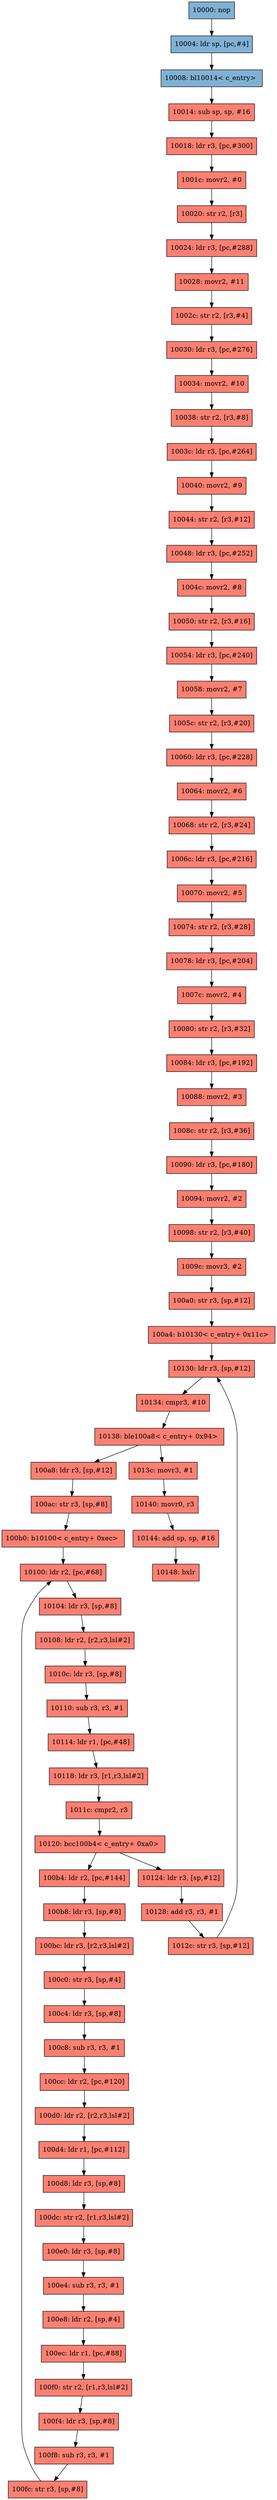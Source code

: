 digraph G {
  "1007c_C485C7" [style=filled shape=rectangle color=black fillcolor="/set312/4" label ="1007c: movr2, #4"]
  "1002c_C485C7" [style=filled shape=rectangle color=black fillcolor="/set312/4" label ="1002c: str r2, [r3,#4]"]
  "10100_C485C7" [style=filled shape=rectangle color=black fillcolor="/set312/4" label ="10100: ldr r2, [pc,#68]"]
  "10018_C485C7" [style=filled shape=rectangle color=black fillcolor="/set312/4" label ="10018: ldr r3, [pc,#300]"]
  "1003c_C485C7" [style=filled shape=rectangle color=black fillcolor="/set312/4" label ="1003c: ldr r3, [pc,#264]"]
  "1013c_C485C7" [style=filled shape=rectangle color=black fillcolor="/set312/4" label ="1013c: movr3, #1"]
  "10118_C485C7" [style=filled shape=rectangle color=black fillcolor="/set312/4" label ="10118: ldr r3, [r1,r3,lsl#2]"]
  "10148_C485C7" [style=filled shape=rectangle color=black fillcolor="/set312/4" label ="10148: bxlr"]
  "10080_C485C7" [style=filled shape=rectangle color=black fillcolor="/set312/4" label ="10080: str r2, [r3,#32]"]
  "10024_C485C7" [style=filled shape=rectangle color=black fillcolor="/set312/4" label ="10024: ldr r3, [pc,#288]"]
  "100ec_C485C7" [style=filled shape=rectangle color=black fillcolor="/set312/4" label ="100ec: ldr r1, [pc,#88]"]
  "100d4_C485C7" [style=filled shape=rectangle color=black fillcolor="/set312/4" label ="100d4: ldr r1, [pc,#112]"]
  "10098_C485C7" [style=filled shape=rectangle color=black fillcolor="/set312/4" label ="10098: str r2, [r3,#40]"]
  "1008c_C485C7" [style=filled shape=rectangle color=black fillcolor="/set312/4" label ="1008c: str r2, [r3,#36]"]
  "1006c_C485C7" [style=filled shape=rectangle color=black fillcolor="/set312/4" label ="1006c: ldr r3, [pc,#216]"]
  "10060_C485C7" [style=filled shape=rectangle color=black fillcolor="/set312/4" label ="10060: ldr r3, [pc,#228]"]
  "100f8_C485C7" [style=filled shape=rectangle color=black fillcolor="/set312/4" label ="100f8: sub r3, r3, #1"]
  "100ac_C485C7" [style=filled shape=rectangle color=black fillcolor="/set312/4" label ="100ac: str r3, [sp,#8]"]
  "10048_C485C7" [style=filled shape=rectangle color=black fillcolor="/set312/4" label ="10048: ldr r3, [pc,#252]"]
  "100b8_C485C7" [style=filled shape=rectangle color=black fillcolor="/set312/4" label ="100b8: ldr r3, [sp,#8]"]
  "10030_C485C7" [style=filled shape=rectangle color=black fillcolor="/set312/4" label ="10030: ldr r3, [pc,#276]"]
  "10054_C485C7" [style=filled shape=rectangle color=black fillcolor="/set312/4" label ="10054: ldr r3, [pc,#240]"]
  "10128_C485C7" [style=filled shape=rectangle color=black fillcolor="/set312/4" label ="10128: add r3, r3, #1"]
  "1001c_C485C7" [style=filled shape=rectangle color=black fillcolor="/set312/4" label ="1001c: movr2, #0"]
  "100dc_C485C7" [style=filled shape=rectangle color=black fillcolor="/set312/4" label ="100dc: str r2, [r1,r3,lsl#2]"]
  "10050_C485C7" [style=filled shape=rectangle color=black fillcolor="/set312/4" label ="10050: str r2, [r3,#16]"]
  "10014_C485C7" [style=filled shape=rectangle color=black fillcolor="/set312/4" label ="10014: sub sp, sp, #16"]
  "100cc_C485C7" [style=filled shape=rectangle color=black fillcolor="/set312/4" label ="100cc: ldr r2, [pc,#120]"]
  "10114_C485C7" [style=filled shape=rectangle color=black fillcolor="/set312/4" label ="10114: ldr r1, [pc,#48]"]
  "1012c_C485C7" [style=filled shape=rectangle color=black fillcolor="/set312/4" label ="1012c: str r3, [sp,#12]"]
  "1009c_C485C7" [style=filled shape=rectangle color=black fillcolor="/set312/4" label ="1009c: movr3, #2"]
  "100fc_C485C7" [style=filled shape=rectangle color=black fillcolor="/set312/4" label ="100fc: str r3, [sp,#8]"]
  "100e4_C485C7" [style=filled shape=rectangle color=black fillcolor="/set312/4" label ="100e4: sub r3, r3, #1"]
  "10034_C485C7" [style=filled shape=rectangle color=black fillcolor="/set312/4" label ="10034: movr2, #10"]
  "10040_C485C7" [style=filled shape=rectangle color=black fillcolor="/set312/4" label ="10040: movr2, #9"]
  "10070_C485C7" [style=filled shape=rectangle color=black fillcolor="/set312/4" label ="10070: movr2, #5"]
  "10108_C485C7" [style=filled shape=rectangle color=black fillcolor="/set312/4" label ="10108: ldr r2, [r2,r3,lsl#2]"]
  "10064_C485C7" [style=filled shape=rectangle color=black fillcolor="/set312/4" label ="10064: movr2, #6"]
  "100bc_C485C7" [style=filled shape=rectangle color=black fillcolor="/set312/4" label ="100bc: ldr r3, [r2,r3,lsl#2]"]
  "10134_C485C7" [style=filled shape=rectangle color=black fillcolor="/set312/4" label ="10134: cmpr3, #10"]
  "100b4_C485C7" [style=filled shape=rectangle color=black fillcolor="/set312/4" label ="100b4: ldr r2, [pc,#144]"]
  "100f0_C485C7" [style=filled shape=rectangle color=black fillcolor="/set312/4" label ="100f0: str r2, [r1,r3,lsl#2]"]
  "10090_C485C7" [style=filled shape=rectangle color=black fillcolor="/set312/4" label ="10090: ldr r3, [pc,#180]"]
  "100a4_C485C7" [style=filled shape=rectangle color=black fillcolor="/set312/4" label ="100a4: b10130< c_entry+ 0x11c> "]
  "10144_C485C7" [style=filled shape=rectangle color=black fillcolor="/set312/4" label ="10144: add sp, sp, #16"]
  "10004_542A03" [style=filled shape=rectangle color=black fillcolor="/set312/5" label ="10004: ldr sp, [pc,#4]"]
  "10094_C485C7" [style=filled shape=rectangle color=black fillcolor="/set312/4" label ="10094: movr2, #2"]
  "100f4_C485C7" [style=filled shape=rectangle color=black fillcolor="/set312/4" label ="100f4: ldr r3, [sp,#8]"]
  "10008_542A03" [style=filled shape=rectangle color=black fillcolor="/set312/5" label ="10008: bl10014< c_entry> "]
  "10044_C485C7" [style=filled shape=rectangle color=black fillcolor="/set312/4" label ="10044: str r2, [r3,#12]"]
  "1010c_C485C7" [style=filled shape=rectangle color=black fillcolor="/set312/4" label ="1010c: ldr r3, [sp,#8]"]
  "100d0_C485C7" [style=filled shape=rectangle color=black fillcolor="/set312/4" label ="100d0: ldr r2, [r2,r3,lsl#2]"]
  "10130_C485C7" [style=filled shape=rectangle color=black fillcolor="/set312/4" label ="10130: ldr r3, [sp,#12]"]
  "100c8_C485C7" [style=filled shape=rectangle color=black fillcolor="/set312/4" label ="100c8: sub r3, r3, #1"]
  "10000_542A03" [style=filled shape=rectangle color=black fillcolor="/set312/5" label ="10000: nop"]
  "10088_C485C7" [style=filled shape=rectangle color=black fillcolor="/set312/4" label ="10088: movr2, #3"]
  "10138_C485C7" [style=filled shape=rectangle color=black fillcolor="/set312/4" label ="10138: ble100a8< c_entry+ 0x94> "]
  "10124_C485C7" [style=filled shape=rectangle color=black fillcolor="/set312/4" label ="10124: ldr r3, [sp,#12]"]
  "10110_C485C7" [style=filled shape=rectangle color=black fillcolor="/set312/4" label ="10110: sub r3, r3, #1"]
  "1005c_C485C7" [style=filled shape=rectangle color=black fillcolor="/set312/4" label ="1005c: str r2, [r3,#20]"]
  "10068_C485C7" [style=filled shape=rectangle color=black fillcolor="/set312/4" label ="10068: str r2, [r3,#24]"]
  "100a0_C485C7" [style=filled shape=rectangle color=black fillcolor="/set312/4" label ="100a0: str r3, [sp,#12]"]
  "100c4_C485C7" [style=filled shape=rectangle color=black fillcolor="/set312/4" label ="100c4: ldr r3, [sp,#8]"]
  "100e8_C485C7" [style=filled shape=rectangle color=black fillcolor="/set312/4" label ="100e8: ldr r2, [sp,#4]"]
  "10120_C485C7" [style=filled shape=rectangle color=black fillcolor="/set312/4" label ="10120: bcc100b4< c_entry+ 0xa0> "]
  "10084_C485C7" [style=filled shape=rectangle color=black fillcolor="/set312/4" label ="10084: ldr r3, [pc,#192]"]
  "10140_C485C7" [style=filled shape=rectangle color=black fillcolor="/set312/4" label ="10140: movr0, r3"]
  "100b0_C485C7" [style=filled shape=rectangle color=black fillcolor="/set312/4" label ="100b0: b10100< c_entry+ 0xec> "]
  "10058_C485C7" [style=filled shape=rectangle color=black fillcolor="/set312/4" label ="10058: movr2, #7"]
  "10028_C485C7" [style=filled shape=rectangle color=black fillcolor="/set312/4" label ="10028: movr2, #11"]
  "100e0_C485C7" [style=filled shape=rectangle color=black fillcolor="/set312/4" label ="100e0: ldr r3, [sp,#8]"]
  "1004c_C485C7" [style=filled shape=rectangle color=black fillcolor="/set312/4" label ="1004c: movr2, #8"]
  "100a8_C485C7" [style=filled shape=rectangle color=black fillcolor="/set312/4" label ="100a8: ldr r3, [sp,#12]"]
  "10020_C485C7" [style=filled shape=rectangle color=black fillcolor="/set312/4" label ="10020: str r2, [r3]"]
  "100d8_C485C7" [style=filled shape=rectangle color=black fillcolor="/set312/4" label ="100d8: ldr r3, [sp,#8]"]
  "1011c_C485C7" [style=filled shape=rectangle color=black fillcolor="/set312/4" label ="1011c: cmpr2, r3"]
  "10104_C485C7" [style=filled shape=rectangle color=black fillcolor="/set312/4" label ="10104: ldr r3, [sp,#8]"]
  "10078_C485C7" [style=filled shape=rectangle color=black fillcolor="/set312/4" label ="10078: ldr r3, [pc,#204]"]
  "10038_C485C7" [style=filled shape=rectangle color=black fillcolor="/set312/4" label ="10038: str r2, [r3,#8]"]
  "10074_C485C7" [style=filled shape=rectangle color=black fillcolor="/set312/4" label ="10074: str r2, [r3,#28]"]
  "100c0_C485C7" [style=filled shape=rectangle color=black fillcolor="/set312/4" label ="100c0: str r3, [sp,#4]"]
  "10144_C485C7" -> "10148_C485C7"
  "100c4_C485C7" -> "100c8_C485C7"
  "10068_C485C7" -> "1006c_C485C7"
  "100b4_C485C7" -> "100b8_C485C7"
  "1013c_C485C7" -> "10140_C485C7"
  "10084_C485C7" -> "10088_C485C7"
  "10044_C485C7" -> "10048_C485C7"
  "10100_C485C7" -> "10104_C485C7"
  "100d0_C485C7" -> "100d4_C485C7"
  "100d8_C485C7" -> "100dc_C485C7"
  "1009c_C485C7" -> "100a0_C485C7"
  "10080_C485C7" -> "10084_C485C7"
  "10098_C485C7" -> "1009c_C485C7"
  "10014_C485C7" -> "10018_C485C7"
  "1004c_C485C7" -> "10050_C485C7"
  "10008_542A03" -> "10014_C485C7"
  "10064_C485C7" -> "10068_C485C7"
  "10000_542A03" -> "10004_542A03"
  "100c8_C485C7" -> "100cc_C485C7"
  "10128_C485C7" -> "1012c_C485C7"
  "10138_C485C7" -> "1013c_C485C7"
  "100a0_C485C7" -> "100a4_C485C7"
  "100f4_C485C7" -> "100f8_C485C7"
  "10138_C485C7" -> "100a8_C485C7"
  "100d4_C485C7" -> "100d8_C485C7"
  "10020_C485C7" -> "10024_C485C7"
  "1005c_C485C7" -> "10060_C485C7"
  "1011c_C485C7" -> "10120_C485C7"
  "1001c_C485C7" -> "10020_C485C7"
  "100ac_C485C7" -> "100b0_C485C7"
  "10074_C485C7" -> "10078_C485C7"
  "100c0_C485C7" -> "100c4_C485C7"
  "100f8_C485C7" -> "100fc_C485C7"
  "10038_C485C7" -> "1003c_C485C7"
  "10090_C485C7" -> "10094_C485C7"
  "10104_C485C7" -> "10108_C485C7"
  "10078_C485C7" -> "1007c_C485C7"
  "10030_C485C7" -> "10034_C485C7"
  "10118_C485C7" -> "1011c_C485C7"
  "10114_C485C7" -> "10118_C485C7"
  "10060_C485C7" -> "10064_C485C7"
  "10040_C485C7" -> "10044_C485C7"
  "10050_C485C7" -> "10054_C485C7"
  "1007c_C485C7" -> "10080_C485C7"
  "10028_C485C7" -> "1002c_C485C7"
  "100e0_C485C7" -> "100e4_C485C7"
  "1003c_C485C7" -> "10040_C485C7"
  "10070_C485C7" -> "10074_C485C7"
  "10034_C485C7" -> "10038_C485C7"
  "100ec_C485C7" -> "100f0_C485C7"
  "100cc_C485C7" -> "100d0_C485C7"
  "1006c_C485C7" -> "10070_C485C7"
  "1002c_C485C7" -> "10030_C485C7"
  "10120_C485C7" -> "10124_C485C7"
  "100e4_C485C7" -> "100e8_C485C7"
  "100a4_C485C7" -> "10130_C485C7"
  "100f0_C485C7" -> "100f4_C485C7"
  "100e8_C485C7" -> "100ec_C485C7"
  "100fc_C485C7" -> "10100_C485C7"
  "10018_C485C7" -> "1001c_C485C7"
  "100b8_C485C7" -> "100bc_C485C7"
  "10124_C485C7" -> "10128_C485C7"
  "1012c_C485C7" -> "10130_C485C7"
  "10094_C485C7" -> "10098_C485C7"
  "100dc_C485C7" -> "100e0_C485C7"
  "100a8_C485C7" -> "100ac_C485C7"
  "10130_C485C7" -> "10134_C485C7"
  "1010c_C485C7" -> "10110_C485C7"
  "10024_C485C7" -> "10028_C485C7"
  "10054_C485C7" -> "10058_C485C7"
  "10088_C485C7" -> "1008c_C485C7"
  "100bc_C485C7" -> "100c0_C485C7"
  "10110_C485C7" -> "10114_C485C7"
  "10004_542A03" -> "10008_542A03"
  "100b0_C485C7" -> "10100_C485C7"
  "10058_C485C7" -> "1005c_C485C7"
  "10140_C485C7" -> "10144_C485C7"
  "10134_C485C7" -> "10138_C485C7"
  "10120_C485C7" -> "100b4_C485C7"
  "1008c_C485C7" -> "10090_C485C7"
  "10048_C485C7" -> "1004c_C485C7"
  "10108_C485C7" -> "1010c_C485C7"
}